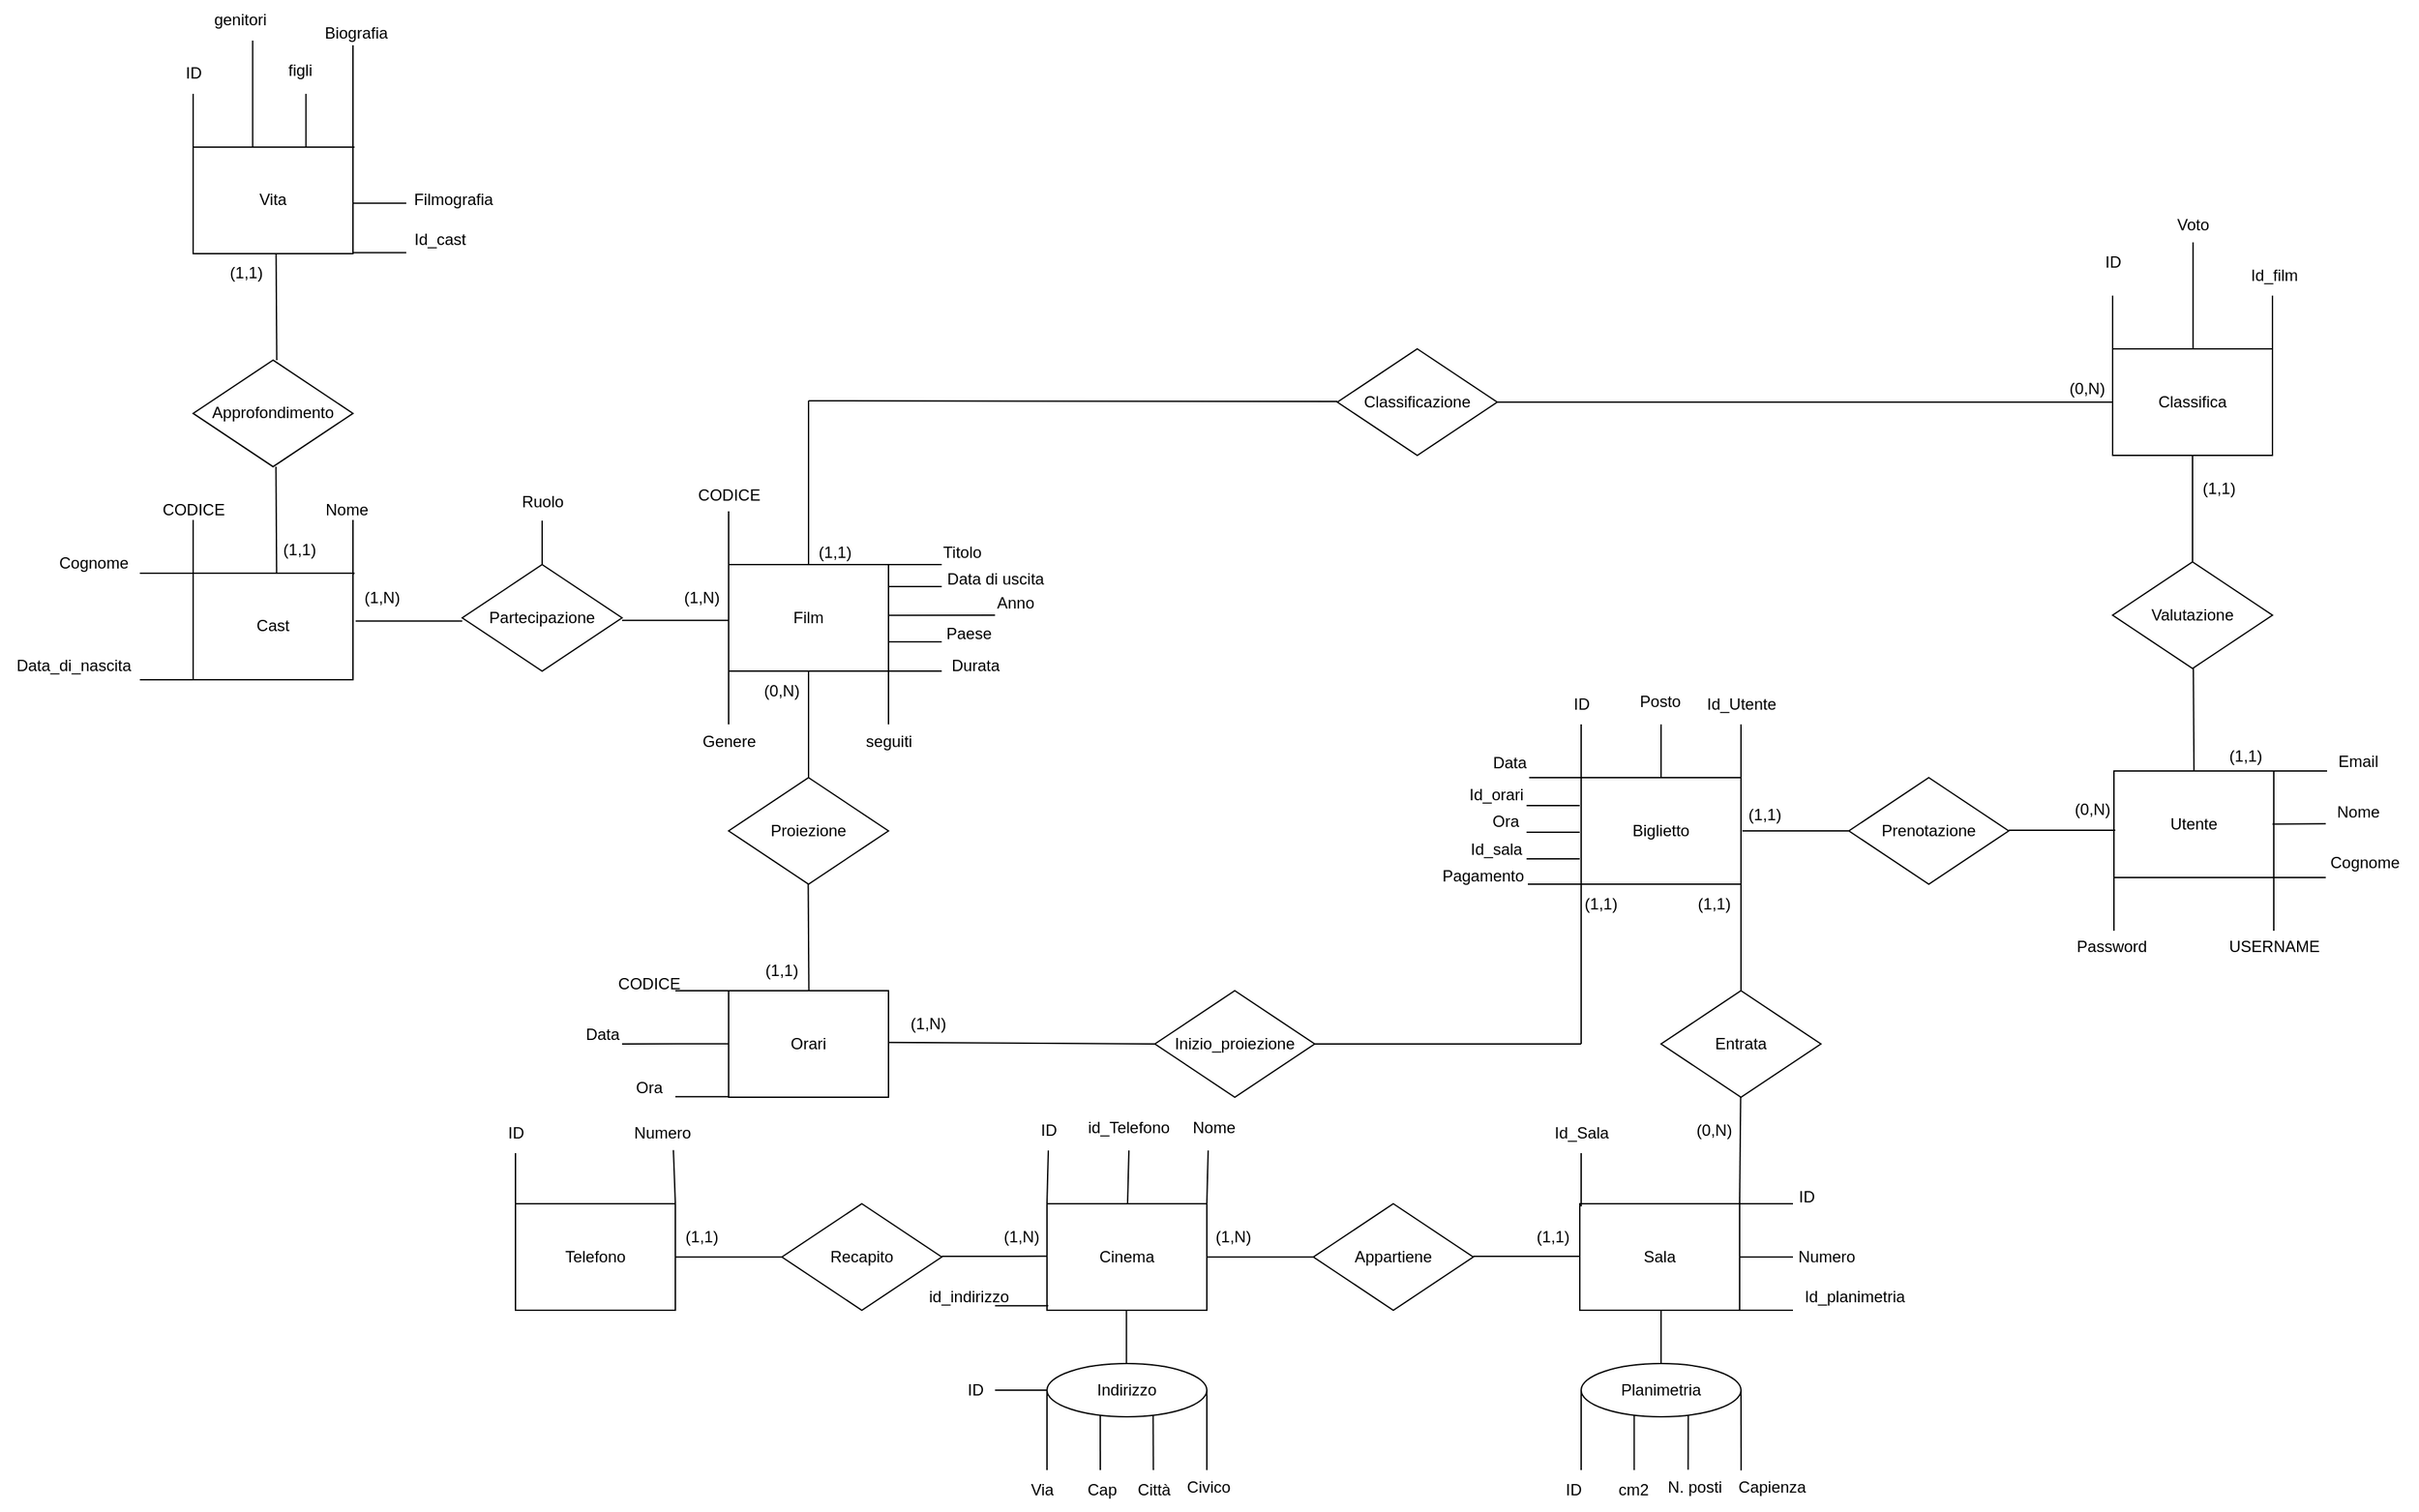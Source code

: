 <mxfile version="25.0.3">
  <diagram name="Pagina-1" id="dH0XMOZN8_0CNGtJ7jwd">
    <mxGraphModel dx="3191" dy="1054" grid="0" gridSize="10" guides="1" tooltips="1" connect="1" arrows="1" fold="1" page="0" pageScale="1" pageWidth="827" pageHeight="1169" math="0" shadow="0">
      <root>
        <mxCell id="0" />
        <mxCell id="1" parent="0" />
        <mxCell id="ChxX-D8bBIuwW1jn2gD7-1" value="Film" style="rounded=0;whiteSpace=wrap;html=1;" parent="1" vertex="1">
          <mxGeometry x="120" y="480" width="120" height="80" as="geometry" />
        </mxCell>
        <mxCell id="ChxX-D8bBIuwW1jn2gD7-2" value="Classifica" style="rounded=0;whiteSpace=wrap;html=1;" parent="1" vertex="1">
          <mxGeometry x="1159" y="318" width="120" height="80" as="geometry" />
        </mxCell>
        <mxCell id="ChxX-D8bBIuwW1jn2gD7-3" value="" style="endArrow=none;html=1;rounded=0;entryX=0;entryY=0;entryDx=0;entryDy=0;" parent="1" edge="1">
          <mxGeometry width="50" height="50" relative="1" as="geometry">
            <mxPoint x="1159" y="278" as="sourcePoint" />
            <mxPoint x="1159" y="320" as="targetPoint" />
          </mxGeometry>
        </mxCell>
        <mxCell id="ChxX-D8bBIuwW1jn2gD7-4" value="" style="endArrow=none;html=1;rounded=0;" parent="1" edge="1">
          <mxGeometry width="50" height="50" relative="1" as="geometry">
            <mxPoint x="1219.37" y="238.0" as="sourcePoint" />
            <mxPoint x="1219.37" y="318" as="targetPoint" />
          </mxGeometry>
        </mxCell>
        <mxCell id="ChxX-D8bBIuwW1jn2gD7-5" value="" style="endArrow=none;html=1;rounded=0;" parent="1" edge="1">
          <mxGeometry width="50" height="50" relative="1" as="geometry">
            <mxPoint x="1279" y="278" as="sourcePoint" />
            <mxPoint x="1279" y="318" as="targetPoint" />
          </mxGeometry>
        </mxCell>
        <mxCell id="ChxX-D8bBIuwW1jn2gD7-7" value="ID" style="text;html=1;align=center;verticalAlign=middle;resizable=0;points=[];autosize=1;strokeColor=none;fillColor=none;" parent="1" vertex="1">
          <mxGeometry x="1139" y="238.0" width="40" height="30" as="geometry" />
        </mxCell>
        <mxCell id="ChxX-D8bBIuwW1jn2gD7-8" value="Id_film" style="text;html=1;align=center;verticalAlign=middle;resizable=0;points=[];autosize=1;strokeColor=none;fillColor=none;" parent="1" vertex="1">
          <mxGeometry x="1253.5" y="250.47" width="53" height="26" as="geometry" />
        </mxCell>
        <mxCell id="ChxX-D8bBIuwW1jn2gD7-11" value="" style="endArrow=none;html=1;rounded=0;exitX=0.5;exitY=1;exitDx=0;exitDy=0;" parent="1" source="ChxX-D8bBIuwW1jn2gD7-2" edge="1">
          <mxGeometry width="50" height="50" relative="1" as="geometry">
            <mxPoint x="1218.5" y="408" as="sourcePoint" />
            <mxPoint x="1219" y="478" as="targetPoint" />
          </mxGeometry>
        </mxCell>
        <mxCell id="ChxX-D8bBIuwW1jn2gD7-12" value="" style="endArrow=none;html=1;rounded=0;" parent="1" edge="1">
          <mxGeometry width="50" height="50" relative="1" as="geometry">
            <mxPoint x="1219.58" y="555" as="sourcePoint" />
            <mxPoint x="1220.08" y="635" as="targetPoint" />
          </mxGeometry>
        </mxCell>
        <mxCell id="ChxX-D8bBIuwW1jn2gD7-13" value="Valutazione" style="rhombus;whiteSpace=wrap;html=1;" parent="1" vertex="1">
          <mxGeometry x="1159" y="478" width="120" height="80" as="geometry" />
        </mxCell>
        <mxCell id="ChxX-D8bBIuwW1jn2gD7-14" value="(1,1)" style="text;html=1;align=center;verticalAlign=middle;whiteSpace=wrap;rounded=0;" parent="1" vertex="1">
          <mxGeometry x="1229" y="609" width="60" height="30" as="geometry" />
        </mxCell>
        <mxCell id="ChxX-D8bBIuwW1jn2gD7-15" value="(1,1)" style="text;html=1;align=center;verticalAlign=middle;whiteSpace=wrap;rounded=0;" parent="1" vertex="1">
          <mxGeometry x="1209" y="408" width="60" height="30" as="geometry" />
        </mxCell>
        <mxCell id="ChxX-D8bBIuwW1jn2gD7-16" value="" style="endArrow=none;html=1;rounded=0;entryX=1;entryY=0.5;entryDx=0;entryDy=0;" parent="1" edge="1">
          <mxGeometry width="50" height="50" relative="1" as="geometry">
            <mxPoint x="-80" y="522.353" as="sourcePoint" />
            <mxPoint x="-160" y="522.353" as="targetPoint" />
          </mxGeometry>
        </mxCell>
        <mxCell id="ChxX-D8bBIuwW1jn2gD7-17" value="Partecipazione" style="rhombus;whiteSpace=wrap;html=1;flipH=0;flipV=0;direction=east;" parent="1" vertex="1">
          <mxGeometry x="-80" y="480" width="120" height="80" as="geometry" />
        </mxCell>
        <mxCell id="ChxX-D8bBIuwW1jn2gD7-18" value="" style="endArrow=none;html=1;rounded=0;entryX=1;entryY=0.5;entryDx=0;entryDy=0;" parent="1" edge="1">
          <mxGeometry width="50" height="50" relative="1" as="geometry">
            <mxPoint x="120" y="521.823" as="sourcePoint" />
            <mxPoint x="40" y="521.823" as="targetPoint" />
          </mxGeometry>
        </mxCell>
        <mxCell id="ChxX-D8bBIuwW1jn2gD7-19" value="Cast" style="rounded=0;whiteSpace=wrap;html=1;flipH=0;flipV=0;direction=east;" parent="1" vertex="1">
          <mxGeometry x="-282" y="486.47" width="120" height="80" as="geometry" />
        </mxCell>
        <mxCell id="ChxX-D8bBIuwW1jn2gD7-20" value="" style="endArrow=none;html=1;rounded=0;" parent="1" edge="1">
          <mxGeometry width="50" height="50" relative="1" as="geometry">
            <mxPoint x="-219.824" y="406.47" as="sourcePoint" />
            <mxPoint x="-219.324" y="486.47" as="targetPoint" />
          </mxGeometry>
        </mxCell>
        <mxCell id="ChxX-D8bBIuwW1jn2gD7-21" value="Approfondimento" style="rhombus;whiteSpace=wrap;html=1;flipH=0;flipV=0;direction=east;" parent="1" vertex="1">
          <mxGeometry x="-282" y="326.47" width="120" height="80" as="geometry" />
        </mxCell>
        <mxCell id="ChxX-D8bBIuwW1jn2gD7-22" value="Vita" style="rounded=0;whiteSpace=wrap;html=1;flipH=0;flipV=0;direction=east;" parent="1" vertex="1">
          <mxGeometry x="-282" y="166.47" width="120" height="80" as="geometry" />
        </mxCell>
        <mxCell id="ChxX-D8bBIuwW1jn2gD7-23" value="" style="endArrow=none;html=1;rounded=0;" parent="1" edge="1">
          <mxGeometry width="50" height="50" relative="1" as="geometry">
            <mxPoint x="-219.724" y="246.47" as="sourcePoint" />
            <mxPoint x="-219.224" y="326.47" as="targetPoint" />
          </mxGeometry>
        </mxCell>
        <mxCell id="ChxX-D8bBIuwW1jn2gD7-24" value="" style="endArrow=none;html=1;rounded=0;" parent="1" edge="1">
          <mxGeometry width="50" height="50" relative="1" as="geometry">
            <mxPoint x="240" y="480" as="sourcePoint" />
            <mxPoint x="280" y="480" as="targetPoint" />
          </mxGeometry>
        </mxCell>
        <mxCell id="ChxX-D8bBIuwW1jn2gD7-25" value="" style="endArrow=none;html=1;rounded=0;" parent="1" edge="1">
          <mxGeometry width="50" height="50" relative="1" as="geometry">
            <mxPoint x="240" y="518.18" as="sourcePoint" />
            <mxPoint x="320" y="518" as="targetPoint" />
          </mxGeometry>
        </mxCell>
        <mxCell id="ChxX-D8bBIuwW1jn2gD7-26" value="" style="endArrow=none;html=1;rounded=0;" parent="1" edge="1">
          <mxGeometry width="50" height="50" relative="1" as="geometry">
            <mxPoint x="240" y="560" as="sourcePoint" />
            <mxPoint x="280" y="560" as="targetPoint" />
          </mxGeometry>
        </mxCell>
        <mxCell id="ChxX-D8bBIuwW1jn2gD7-27" value="" style="endArrow=none;html=1;rounded=0;" parent="1" edge="1">
          <mxGeometry width="50" height="50" relative="1" as="geometry">
            <mxPoint x="120" y="440" as="sourcePoint" />
            <mxPoint x="120" y="480" as="targetPoint" />
          </mxGeometry>
        </mxCell>
        <mxCell id="ChxX-D8bBIuwW1jn2gD7-28" value="" style="endArrow=none;html=1;rounded=0;" parent="1" edge="1">
          <mxGeometry width="50" height="50" relative="1" as="geometry">
            <mxPoint x="240" y="496.47" as="sourcePoint" />
            <mxPoint x="280" y="496.47" as="targetPoint" />
          </mxGeometry>
        </mxCell>
        <mxCell id="ChxX-D8bBIuwW1jn2gD7-29" value="" style="endArrow=none;html=1;rounded=0;" parent="1" edge="1">
          <mxGeometry width="50" height="50" relative="1" as="geometry">
            <mxPoint x="240" y="538" as="sourcePoint" />
            <mxPoint x="280" y="538" as="targetPoint" />
          </mxGeometry>
        </mxCell>
        <mxCell id="ChxX-D8bBIuwW1jn2gD7-30" value="" style="endArrow=none;html=1;rounded=0;" parent="1" edge="1">
          <mxGeometry width="50" height="50" relative="1" as="geometry">
            <mxPoint x="120" y="560" as="sourcePoint" />
            <mxPoint x="120" y="600" as="targetPoint" />
          </mxGeometry>
        </mxCell>
        <mxCell id="ChxX-D8bBIuwW1jn2gD7-31" value="CODICE" style="text;html=1;align=center;verticalAlign=middle;resizable=0;points=[];autosize=1;strokeColor=none;fillColor=none;" parent="1" vertex="1">
          <mxGeometry x="85" y="413" width="70" height="30" as="geometry" />
        </mxCell>
        <mxCell id="ChxX-D8bBIuwW1jn2gD7-32" value="Titolo" style="text;html=1;align=center;verticalAlign=middle;resizable=0;points=[];autosize=1;strokeColor=none;fillColor=none;" parent="1" vertex="1">
          <mxGeometry x="270" y="456.47" width="50" height="30" as="geometry" />
        </mxCell>
        <mxCell id="ChxX-D8bBIuwW1jn2gD7-33" value="Data di uscita" style="text;html=1;align=center;verticalAlign=middle;resizable=0;points=[];autosize=1;strokeColor=none;fillColor=none;" parent="1" vertex="1">
          <mxGeometry x="270" y="476" width="100" height="30" as="geometry" />
        </mxCell>
        <mxCell id="ChxX-D8bBIuwW1jn2gD7-34" value="Anno" style="text;html=1;align=center;verticalAlign=middle;resizable=0;points=[];autosize=1;strokeColor=none;fillColor=none;" parent="1" vertex="1">
          <mxGeometry x="310" y="494" width="50" height="30" as="geometry" />
        </mxCell>
        <mxCell id="ChxX-D8bBIuwW1jn2gD7-35" value="Paese" style="text;html=1;align=center;verticalAlign=middle;resizable=0;points=[];autosize=1;strokeColor=none;fillColor=none;" parent="1" vertex="1">
          <mxGeometry x="270" y="517" width="60" height="30" as="geometry" />
        </mxCell>
        <mxCell id="ChxX-D8bBIuwW1jn2gD7-36" value="Durata" style="text;html=1;align=center;verticalAlign=middle;resizable=0;points=[];autosize=1;strokeColor=none;fillColor=none;" parent="1" vertex="1">
          <mxGeometry x="275" y="541.47" width="60" height="30" as="geometry" />
        </mxCell>
        <mxCell id="ChxX-D8bBIuwW1jn2gD7-37" value="Genere" style="text;html=1;align=center;verticalAlign=middle;resizable=0;points=[];autosize=1;strokeColor=none;fillColor=none;" parent="1" vertex="1">
          <mxGeometry x="90" y="598" width="60" height="30" as="geometry" />
        </mxCell>
        <mxCell id="ChxX-D8bBIuwW1jn2gD7-38" value="" style="endArrow=none;html=1;rounded=0;" parent="1" edge="1">
          <mxGeometry width="50" height="50" relative="1" as="geometry">
            <mxPoint x="-282.004" y="166.47" as="sourcePoint" />
            <mxPoint x="-282.004" y="126.47" as="targetPoint" />
          </mxGeometry>
        </mxCell>
        <mxCell id="ChxX-D8bBIuwW1jn2gD7-39" value="" style="endArrow=none;html=1;rounded=0;" parent="1" edge="1">
          <mxGeometry width="50" height="50" relative="1" as="geometry">
            <mxPoint x="-197.294" y="166.47" as="sourcePoint" />
            <mxPoint x="-197.294" y="126.47" as="targetPoint" />
          </mxGeometry>
        </mxCell>
        <mxCell id="ChxX-D8bBIuwW1jn2gD7-40" value="" style="endArrow=none;html=1;rounded=0;" parent="1" edge="1">
          <mxGeometry width="50" height="50" relative="1" as="geometry">
            <mxPoint x="-237.294" y="166.47" as="sourcePoint" />
            <mxPoint x="-237.294" y="86.47" as="targetPoint" />
          </mxGeometry>
        </mxCell>
        <mxCell id="ChxX-D8bBIuwW1jn2gD7-41" value="ID" style="text;html=1;align=center;verticalAlign=middle;resizable=0;points=[];autosize=1;strokeColor=none;fillColor=none;flipH=0;flipV=0;" parent="1" vertex="1">
          <mxGeometry x="-302" y="96.47" width="40" height="30" as="geometry" />
        </mxCell>
        <mxCell id="ChxX-D8bBIuwW1jn2gD7-42" value="genitori" style="text;html=1;align=center;verticalAlign=middle;resizable=0;points=[];autosize=1;strokeColor=none;fillColor=none;flipH=0;flipV=0;" parent="1" vertex="1">
          <mxGeometry x="-277" y="56.47" width="60" height="30" as="geometry" />
        </mxCell>
        <mxCell id="ChxX-D8bBIuwW1jn2gD7-43" value="figli" style="text;html=1;align=center;verticalAlign=middle;resizable=0;points=[];autosize=1;strokeColor=none;fillColor=none;flipH=0;flipV=0;" parent="1" vertex="1">
          <mxGeometry x="-222" y="94.47" width="40" height="30" as="geometry" />
        </mxCell>
        <mxCell id="ChxX-D8bBIuwW1jn2gD7-44" value="" style="endArrow=none;html=1;rounded=0;" parent="1" edge="1">
          <mxGeometry width="50" height="50" relative="1" as="geometry">
            <mxPoint x="-162.004" y="170" as="sourcePoint" />
            <mxPoint x="-162.004" y="90" as="targetPoint" />
          </mxGeometry>
        </mxCell>
        <mxCell id="ChxX-D8bBIuwW1jn2gD7-45" value="Biografia" style="text;html=1;align=center;verticalAlign=middle;resizable=0;points=[];autosize=1;strokeColor=none;fillColor=none;flipH=0;flipV=0;" parent="1" vertex="1">
          <mxGeometry x="-195" y="66.47" width="70" height="30" as="geometry" />
        </mxCell>
        <mxCell id="ChxX-D8bBIuwW1jn2gD7-46" value="" style="endArrow=none;html=1;rounded=0;exitX=1;exitY=0;exitDx=0;exitDy=0;entryX=1;entryY=0;entryDx=0;entryDy=0;" parent="1" source="ChxX-D8bBIuwW1jn2gD7-22" edge="1">
          <mxGeometry width="50" height="50" relative="1" as="geometry">
            <mxPoint x="-160.824" y="206.47" as="sourcePoint" />
            <mxPoint x="-160.824" y="166.47" as="targetPoint" />
          </mxGeometry>
        </mxCell>
        <mxCell id="ChxX-D8bBIuwW1jn2gD7-48" value="Filmografia" style="text;html=1;align=center;verticalAlign=middle;resizable=0;points=[];autosize=1;strokeColor=none;fillColor=none;flipH=0;flipV=0;" parent="1" vertex="1">
          <mxGeometry x="-127" y="191.47" width="80" height="30" as="geometry" />
        </mxCell>
        <mxCell id="ChxX-D8bBIuwW1jn2gD7-49" value="" style="endArrow=none;html=1;rounded=0;exitX=1;exitY=0;exitDx=0;exitDy=0;" parent="1" edge="1">
          <mxGeometry width="50" height="50" relative="1" as="geometry">
            <mxPoint x="-162" y="208.643" as="sourcePoint" />
            <mxPoint x="-122" y="208.643" as="targetPoint" />
          </mxGeometry>
        </mxCell>
        <mxCell id="ChxX-D8bBIuwW1jn2gD7-50" value="(1,1)" style="text;html=1;align=center;verticalAlign=middle;whiteSpace=wrap;rounded=0;flipH=0;flipV=0;direction=east;" parent="1" vertex="1">
          <mxGeometry x="-232" y="454.47" width="60" height="30" as="geometry" />
        </mxCell>
        <mxCell id="ChxX-D8bBIuwW1jn2gD7-51" value="(1,1)" style="text;html=1;align=center;verticalAlign=middle;whiteSpace=wrap;rounded=0;flipH=0;flipV=0;direction=east;" parent="1" vertex="1">
          <mxGeometry x="-272" y="246.47" width="60" height="30" as="geometry" />
        </mxCell>
        <mxCell id="ChxX-D8bBIuwW1jn2gD7-52" value="(1,N)" style="text;html=1;align=center;verticalAlign=middle;whiteSpace=wrap;rounded=0;flipH=0;flipV=0;direction=east;" parent="1" vertex="1">
          <mxGeometry x="-170" y="490" width="60" height="30" as="geometry" />
        </mxCell>
        <mxCell id="ChxX-D8bBIuwW1jn2gD7-53" value="(1,N)" style="text;html=1;align=center;verticalAlign=middle;whiteSpace=wrap;rounded=0;flipH=0;flipV=0;direction=east;" parent="1" vertex="1">
          <mxGeometry x="70" y="490" width="60" height="30" as="geometry" />
        </mxCell>
        <mxCell id="ChxX-D8bBIuwW1jn2gD7-54" value="" style="endArrow=none;html=1;rounded=0;exitX=0;exitY=0;exitDx=0;exitDy=0;entryX=0;entryY=0;entryDx=0;entryDy=0;" parent="1" source="ChxX-D8bBIuwW1jn2gD7-19" edge="1">
          <mxGeometry width="50" height="50" relative="1" as="geometry">
            <mxPoint x="-202" y="527.646" as="sourcePoint" />
            <mxPoint x="-282" y="487.646" as="targetPoint" />
          </mxGeometry>
        </mxCell>
        <mxCell id="ChxX-D8bBIuwW1jn2gD7-55" value="CODICE" style="text;html=1;align=center;verticalAlign=middle;resizable=0;points=[];autosize=1;strokeColor=none;fillColor=none;flipH=0;flipV=0;" parent="1" vertex="1">
          <mxGeometry x="-317" y="424.47" width="70" height="30" as="geometry" />
        </mxCell>
        <mxCell id="ChxX-D8bBIuwW1jn2gD7-56" value="Nome" style="text;html=1;align=center;verticalAlign=middle;resizable=0;points=[];autosize=1;strokeColor=none;fillColor=none;flipH=0;flipV=0;" parent="1" vertex="1">
          <mxGeometry x="-197" y="424.47" width="60" height="30" as="geometry" />
        </mxCell>
        <mxCell id="ChxX-D8bBIuwW1jn2gD7-57" value="" style="endArrow=none;html=1;rounded=0;exitX=1;exitY=0;exitDx=0;exitDy=0;entryX=1;entryY=0;entryDx=0;entryDy=0;" parent="1" source="ChxX-D8bBIuwW1jn2gD7-19" edge="1">
          <mxGeometry width="50" height="50" relative="1" as="geometry">
            <mxPoint x="-161.65" y="527.646" as="sourcePoint" />
            <mxPoint x="-161.65" y="487.646" as="targetPoint" />
          </mxGeometry>
        </mxCell>
        <mxCell id="ChxX-D8bBIuwW1jn2gD7-58" value="" style="endArrow=none;html=1;rounded=0;exitX=1;exitY=0;exitDx=0;exitDy=0;entryX=1;entryY=0;entryDx=0;entryDy=0;" parent="1" source="ChxX-D8bBIuwW1jn2gD7-19" edge="1">
          <mxGeometry width="50" height="50" relative="1" as="geometry">
            <mxPoint x="-150.474" y="506.47" as="sourcePoint" />
            <mxPoint x="-160.824" y="486.47" as="targetPoint" />
          </mxGeometry>
        </mxCell>
        <mxCell id="ChxX-D8bBIuwW1jn2gD7-59" value="" style="endArrow=none;html=1;rounded=0;exitX=1;exitY=0;exitDx=0;exitDy=0;" parent="1" edge="1">
          <mxGeometry width="50" height="50" relative="1" as="geometry">
            <mxPoint x="-162" y="245.803" as="sourcePoint" />
            <mxPoint x="-122" y="245.803" as="targetPoint" />
          </mxGeometry>
        </mxCell>
        <mxCell id="ChxX-D8bBIuwW1jn2gD7-60" value="Id_cast" style="text;html=1;align=center;verticalAlign=middle;resizable=0;points=[];autosize=1;strokeColor=none;fillColor=none;flipH=0;flipV=0;" parent="1" vertex="1">
          <mxGeometry x="-127" y="221.47" width="60" height="30" as="geometry" />
        </mxCell>
        <mxCell id="ChxX-D8bBIuwW1jn2gD7-61" value="Cognome" style="text;html=1;align=center;verticalAlign=middle;resizable=0;points=[];autosize=1;strokeColor=none;fillColor=none;flipH=0;flipV=0;" parent="1" vertex="1">
          <mxGeometry x="-397" y="464" width="80" height="30" as="geometry" />
        </mxCell>
        <mxCell id="ChxX-D8bBIuwW1jn2gD7-62" value="" style="endArrow=none;html=1;rounded=0;entryX=0.5;entryY=0;entryDx=0;entryDy=0;" parent="1" target="ChxX-D8bBIuwW1jn2gD7-17" edge="1">
          <mxGeometry width="50" height="50" relative="1" as="geometry">
            <mxPoint x="-20" y="447" as="sourcePoint" />
            <mxPoint x="3" y="427.003" as="targetPoint" />
          </mxGeometry>
        </mxCell>
        <mxCell id="ChxX-D8bBIuwW1jn2gD7-63" value="" style="endArrow=none;html=1;rounded=0;exitX=1;exitY=0;exitDx=0;exitDy=0;" parent="1" edge="1">
          <mxGeometry width="50" height="50" relative="1" as="geometry">
            <mxPoint x="-322" y="566.473" as="sourcePoint" />
            <mxPoint x="-282" y="566.473" as="targetPoint" />
          </mxGeometry>
        </mxCell>
        <mxCell id="ChxX-D8bBIuwW1jn2gD7-64" value="Ruolo" style="text;html=1;align=center;verticalAlign=middle;resizable=0;points=[];autosize=1;strokeColor=none;fillColor=none;flipH=0;flipV=0;" parent="1" vertex="1">
          <mxGeometry x="-45" y="418" width="50" height="30" as="geometry" />
        </mxCell>
        <mxCell id="ChxX-D8bBIuwW1jn2gD7-65" value="Data_di_nascita" style="text;html=1;align=center;verticalAlign=middle;resizable=0;points=[];autosize=1;strokeColor=none;fillColor=none;flipH=0;flipV=0;" parent="1" vertex="1">
          <mxGeometry x="-427" y="541.47" width="110" height="30" as="geometry" />
        </mxCell>
        <mxCell id="ChxX-D8bBIuwW1jn2gD7-66" value="" style="endArrow=none;html=1;rounded=0;exitX=0.5;exitY=1;exitDx=0;exitDy=0;" parent="1" edge="1">
          <mxGeometry width="50" height="50" relative="1" as="geometry">
            <mxPoint x="180" y="560" as="sourcePoint" />
            <mxPoint x="180" y="640" as="targetPoint" />
          </mxGeometry>
        </mxCell>
        <mxCell id="ChxX-D8bBIuwW1jn2gD7-67" value="" style="endArrow=none;html=1;rounded=0;" parent="1" edge="1">
          <mxGeometry width="50" height="50" relative="1" as="geometry">
            <mxPoint x="179.75" y="720" as="sourcePoint" />
            <mxPoint x="180.25" y="800" as="targetPoint" />
          </mxGeometry>
        </mxCell>
        <mxCell id="ChxX-D8bBIuwW1jn2gD7-68" value="Proiezione" style="rhombus;whiteSpace=wrap;html=1;" parent="1" vertex="1">
          <mxGeometry x="120" y="640" width="120" height="80" as="geometry" />
        </mxCell>
        <mxCell id="ChxX-D8bBIuwW1jn2gD7-69" value="(1,1)" style="text;html=1;align=center;verticalAlign=middle;whiteSpace=wrap;rounded=0;" parent="1" vertex="1">
          <mxGeometry x="130" y="770" width="60" height="30" as="geometry" />
        </mxCell>
        <mxCell id="ChxX-D8bBIuwW1jn2gD7-70" value="(0,N)" style="text;html=1;align=center;verticalAlign=middle;whiteSpace=wrap;rounded=0;" parent="1" vertex="1">
          <mxGeometry x="130" y="560" width="60" height="30" as="geometry" />
        </mxCell>
        <mxCell id="ChxX-D8bBIuwW1jn2gD7-71" value="Orari" style="rounded=0;whiteSpace=wrap;html=1;" parent="1" vertex="1">
          <mxGeometry x="120" y="800" width="120" height="80" as="geometry" />
        </mxCell>
        <mxCell id="ChxX-D8bBIuwW1jn2gD7-72" value="" style="endArrow=none;html=1;rounded=0;" parent="1" edge="1">
          <mxGeometry width="50" height="50" relative="1" as="geometry">
            <mxPoint x="240" y="560" as="sourcePoint" />
            <mxPoint x="240" y="600" as="targetPoint" />
          </mxGeometry>
        </mxCell>
        <mxCell id="ChxX-D8bBIuwW1jn2gD7-73" value="seguiti" style="text;html=1;align=center;verticalAlign=middle;resizable=0;points=[];autosize=1;strokeColor=none;fillColor=none;" parent="1" vertex="1">
          <mxGeometry x="210" y="598" width="60" height="30" as="geometry" />
        </mxCell>
        <mxCell id="ChxX-D8bBIuwW1jn2gD7-74" value="" style="endArrow=none;html=1;rounded=0;" parent="1" edge="1">
          <mxGeometry width="50" height="50" relative="1" as="geometry">
            <mxPoint x="80" y="800" as="sourcePoint" />
            <mxPoint x="120" y="800" as="targetPoint" />
          </mxGeometry>
        </mxCell>
        <mxCell id="ChxX-D8bBIuwW1jn2gD7-75" value="" style="endArrow=none;html=1;rounded=0;" parent="1" edge="1">
          <mxGeometry width="50" height="50" relative="1" as="geometry">
            <mxPoint x="40" y="840" as="sourcePoint" />
            <mxPoint x="120" y="839.82" as="targetPoint" />
          </mxGeometry>
        </mxCell>
        <mxCell id="ChxX-D8bBIuwW1jn2gD7-76" value="" style="endArrow=none;html=1;rounded=0;" parent="1" edge="1">
          <mxGeometry width="50" height="50" relative="1" as="geometry">
            <mxPoint x="80" y="879.65" as="sourcePoint" />
            <mxPoint x="120" y="879.65" as="targetPoint" />
          </mxGeometry>
        </mxCell>
        <mxCell id="ChxX-D8bBIuwW1jn2gD7-77" value="CODICE" style="text;html=1;align=center;verticalAlign=middle;resizable=0;points=[];autosize=1;strokeColor=none;fillColor=none;" parent="1" vertex="1">
          <mxGeometry x="25" y="780" width="70" height="30" as="geometry" />
        </mxCell>
        <mxCell id="ChxX-D8bBIuwW1jn2gD7-78" value="Data" style="text;html=1;align=center;verticalAlign=middle;resizable=0;points=[];autosize=1;strokeColor=none;fillColor=none;" parent="1" vertex="1">
          <mxGeometry y="818" width="50" height="30" as="geometry" />
        </mxCell>
        <mxCell id="ChxX-D8bBIuwW1jn2gD7-79" value="Ora" style="text;html=1;align=center;verticalAlign=middle;resizable=0;points=[];autosize=1;strokeColor=none;fillColor=none;" parent="1" vertex="1">
          <mxGeometry x="40" y="858" width="40" height="30" as="geometry" />
        </mxCell>
        <mxCell id="ChxX-D8bBIuwW1jn2gD7-80" value="Biglietto" style="rounded=0;whiteSpace=wrap;html=1;" parent="1" vertex="1">
          <mxGeometry x="760" y="640" width="120" height="80" as="geometry" />
        </mxCell>
        <mxCell id="ChxX-D8bBIuwW1jn2gD7-81" value="Utente" style="rounded=0;whiteSpace=wrap;html=1;" parent="1" vertex="1">
          <mxGeometry x="1160" y="635" width="120" height="80" as="geometry" />
        </mxCell>
        <mxCell id="ChxX-D8bBIuwW1jn2gD7-82" value="" style="endArrow=none;html=1;rounded=0;entryX=1;entryY=0.5;entryDx=0;entryDy=0;" parent="1" edge="1">
          <mxGeometry width="50" height="50" relative="1" as="geometry">
            <mxPoint x="961" y="680" as="sourcePoint" />
            <mxPoint x="881" y="680" as="targetPoint" />
          </mxGeometry>
        </mxCell>
        <mxCell id="ChxX-D8bBIuwW1jn2gD7-83" value="Prenotazione" style="rhombus;whiteSpace=wrap;html=1;" parent="1" vertex="1">
          <mxGeometry x="961" y="640" width="120" height="80" as="geometry" />
        </mxCell>
        <mxCell id="ChxX-D8bBIuwW1jn2gD7-84" value="" style="endArrow=none;html=1;rounded=0;entryX=1;entryY=0.5;entryDx=0;entryDy=0;" parent="1" edge="1">
          <mxGeometry width="50" height="50" relative="1" as="geometry">
            <mxPoint x="1161" y="679.47" as="sourcePoint" />
            <mxPoint x="1081" y="679.47" as="targetPoint" />
          </mxGeometry>
        </mxCell>
        <mxCell id="ChxX-D8bBIuwW1jn2gD7-85" value="(0,N)" style="text;html=1;align=center;verticalAlign=middle;whiteSpace=wrap;rounded=0;" parent="1" vertex="1">
          <mxGeometry x="1114" y="649" width="60" height="30" as="geometry" />
        </mxCell>
        <mxCell id="ChxX-D8bBIuwW1jn2gD7-86" value="(1,1)" style="text;html=1;align=center;verticalAlign=middle;whiteSpace=wrap;rounded=0;" parent="1" vertex="1">
          <mxGeometry x="868" y="653" width="60" height="30" as="geometry" />
        </mxCell>
        <mxCell id="ChxX-D8bBIuwW1jn2gD7-87" value="Sala" style="rounded=0;whiteSpace=wrap;html=1;" parent="1" vertex="1">
          <mxGeometry x="759" y="960" width="120" height="80" as="geometry" />
        </mxCell>
        <mxCell id="ChxX-D8bBIuwW1jn2gD7-88" value="Cinema" style="rounded=0;whiteSpace=wrap;html=1;" parent="1" vertex="1">
          <mxGeometry x="359" y="960" width="120" height="80" as="geometry" />
        </mxCell>
        <mxCell id="ChxX-D8bBIuwW1jn2gD7-89" value="" style="endArrow=none;html=1;rounded=0;entryX=1;entryY=0.5;entryDx=0;entryDy=0;" parent="1" edge="1">
          <mxGeometry width="50" height="50" relative="1" as="geometry">
            <mxPoint x="559" y="1000" as="sourcePoint" />
            <mxPoint x="479" y="1000" as="targetPoint" />
          </mxGeometry>
        </mxCell>
        <mxCell id="ChxX-D8bBIuwW1jn2gD7-90" value="Appartiene" style="rhombus;whiteSpace=wrap;html=1;" parent="1" vertex="1">
          <mxGeometry x="559" y="960" width="120" height="80" as="geometry" />
        </mxCell>
        <mxCell id="ChxX-D8bBIuwW1jn2gD7-91" value="" style="endArrow=none;html=1;rounded=0;entryX=1;entryY=0.5;entryDx=0;entryDy=0;" parent="1" edge="1">
          <mxGeometry width="50" height="50" relative="1" as="geometry">
            <mxPoint x="759" y="999.47" as="sourcePoint" />
            <mxPoint x="679" y="999.47" as="targetPoint" />
          </mxGeometry>
        </mxCell>
        <mxCell id="ChxX-D8bBIuwW1jn2gD7-92" value="(1,N)" style="text;html=1;align=center;verticalAlign=middle;whiteSpace=wrap;rounded=0;" parent="1" vertex="1">
          <mxGeometry x="469" y="970" width="60" height="30" as="geometry" />
        </mxCell>
        <mxCell id="ChxX-D8bBIuwW1jn2gD7-93" value="(1,1)" style="text;html=1;align=center;verticalAlign=middle;whiteSpace=wrap;rounded=0;" parent="1" vertex="1">
          <mxGeometry x="709" y="970" width="60" height="30" as="geometry" />
        </mxCell>
        <mxCell id="ChxX-D8bBIuwW1jn2gD7-94" value="" style="endArrow=none;html=1;rounded=0;exitX=0.5;exitY=1;exitDx=0;exitDy=0;" parent="1" edge="1">
          <mxGeometry width="50" height="50" relative="1" as="geometry">
            <mxPoint x="880" y="720" as="sourcePoint" />
            <mxPoint x="880" y="800" as="targetPoint" />
          </mxGeometry>
        </mxCell>
        <mxCell id="ChxX-D8bBIuwW1jn2gD7-95" value="" style="endArrow=none;html=1;rounded=0;entryX=1;entryY=0;entryDx=0;entryDy=0;" parent="1" target="ChxX-D8bBIuwW1jn2gD7-87" edge="1">
          <mxGeometry width="50" height="50" relative="1" as="geometry">
            <mxPoint x="879.75" y="880" as="sourcePoint" />
            <mxPoint x="880.25" y="960" as="targetPoint" />
          </mxGeometry>
        </mxCell>
        <mxCell id="ChxX-D8bBIuwW1jn2gD7-96" value="Entrata" style="rhombus;whiteSpace=wrap;html=1;" parent="1" vertex="1">
          <mxGeometry x="820" y="800" width="120" height="80" as="geometry" />
        </mxCell>
        <mxCell id="ChxX-D8bBIuwW1jn2gD7-97" value="(0,N)" style="text;html=1;align=center;verticalAlign=middle;whiteSpace=wrap;rounded=0;" parent="1" vertex="1">
          <mxGeometry x="830" y="890" width="60" height="30" as="geometry" />
        </mxCell>
        <mxCell id="ChxX-D8bBIuwW1jn2gD7-98" value="(1,1)" style="text;html=1;align=center;verticalAlign=middle;whiteSpace=wrap;rounded=0;" parent="1" vertex="1">
          <mxGeometry x="830" y="720" width="60" height="30" as="geometry" />
        </mxCell>
        <mxCell id="ChxX-D8bBIuwW1jn2gD7-99" value="" style="endArrow=none;html=1;rounded=0;entryX=1;entryY=0.5;entryDx=0;entryDy=0;exitX=0;exitY=0.5;exitDx=0;exitDy=0;" parent="1" source="ChxX-D8bBIuwW1jn2gD7-100" edge="1">
          <mxGeometry width="50" height="50" relative="1" as="geometry">
            <mxPoint x="480" y="839" as="sourcePoint" />
            <mxPoint x="240" y="838.82" as="targetPoint" />
          </mxGeometry>
        </mxCell>
        <mxCell id="ChxX-D8bBIuwW1jn2gD7-100" value="Inizio_proiezione" style="rhombus;whiteSpace=wrap;html=1;" parent="1" vertex="1">
          <mxGeometry x="440" y="800" width="120" height="80" as="geometry" />
        </mxCell>
        <mxCell id="ChxX-D8bBIuwW1jn2gD7-101" value="" style="endArrow=none;html=1;rounded=0;entryX=1;entryY=0.5;entryDx=0;entryDy=0;" parent="1" target="ChxX-D8bBIuwW1jn2gD7-100" edge="1">
          <mxGeometry width="50" height="50" relative="1" as="geometry">
            <mxPoint x="760" y="840" as="sourcePoint" />
            <mxPoint x="680" y="840" as="targetPoint" />
          </mxGeometry>
        </mxCell>
        <mxCell id="ChxX-D8bBIuwW1jn2gD7-102" value="(1,N)" style="text;html=1;align=center;verticalAlign=middle;whiteSpace=wrap;rounded=0;" parent="1" vertex="1">
          <mxGeometry x="240" y="810" width="60" height="30" as="geometry" />
        </mxCell>
        <mxCell id="ChxX-D8bBIuwW1jn2gD7-103" value="(1,1)" style="text;html=1;align=center;verticalAlign=middle;whiteSpace=wrap;rounded=0;" parent="1" vertex="1">
          <mxGeometry x="745" y="720" width="60" height="30" as="geometry" />
        </mxCell>
        <mxCell id="ChxX-D8bBIuwW1jn2gD7-104" value="" style="endArrow=none;html=1;rounded=0;exitX=0;exitY=1;exitDx=0;exitDy=0;" parent="1" source="ChxX-D8bBIuwW1jn2gD7-80" edge="1">
          <mxGeometry width="50" height="50" relative="1" as="geometry">
            <mxPoint x="760" y="760" as="sourcePoint" />
            <mxPoint x="760" y="840" as="targetPoint" />
          </mxGeometry>
        </mxCell>
        <mxCell id="ChxX-D8bBIuwW1jn2gD7-105" value="" style="endArrow=none;html=1;rounded=0;" parent="1" edge="1">
          <mxGeometry width="50" height="50" relative="1" as="geometry">
            <mxPoint x="1279" y="674.84" as="sourcePoint" />
            <mxPoint x="1319" y="674.66" as="targetPoint" />
          </mxGeometry>
        </mxCell>
        <mxCell id="ChxX-D8bBIuwW1jn2gD7-106" value="" style="endArrow=none;html=1;rounded=0;" parent="1" edge="1">
          <mxGeometry width="50" height="50" relative="1" as="geometry">
            <mxPoint x="1279" y="715" as="sourcePoint" />
            <mxPoint x="1319" y="715" as="targetPoint" />
          </mxGeometry>
        </mxCell>
        <mxCell id="ChxX-D8bBIuwW1jn2gD7-107" value="" style="endArrow=none;html=1;rounded=0;" parent="1" edge="1">
          <mxGeometry width="50" height="50" relative="1" as="geometry">
            <mxPoint x="1280" y="635" as="sourcePoint" />
            <mxPoint x="1320" y="635" as="targetPoint" />
          </mxGeometry>
        </mxCell>
        <mxCell id="ChxX-D8bBIuwW1jn2gD7-108" value="USERNAME" style="text;html=1;align=center;verticalAlign=middle;resizable=0;points=[];autosize=1;strokeColor=none;fillColor=none;" parent="1" vertex="1">
          <mxGeometry x="1235" y="752" width="90" height="30" as="geometry" />
        </mxCell>
        <mxCell id="ChxX-D8bBIuwW1jn2gD7-109" value="Email" style="text;html=1;align=center;verticalAlign=middle;resizable=0;points=[];autosize=1;strokeColor=none;fillColor=none;" parent="1" vertex="1">
          <mxGeometry x="1318" y="613.47" width="50" height="30" as="geometry" />
        </mxCell>
        <mxCell id="ChxX-D8bBIuwW1jn2gD7-110" value="Nome" style="text;html=1;align=center;verticalAlign=middle;resizable=0;points=[];autosize=1;strokeColor=none;fillColor=none;" parent="1" vertex="1">
          <mxGeometry x="1313" y="651" width="60" height="30" as="geometry" />
        </mxCell>
        <mxCell id="ChxX-D8bBIuwW1jn2gD7-111" value="Cognome" style="text;html=1;align=center;verticalAlign=middle;resizable=0;points=[];autosize=1;strokeColor=none;fillColor=none;" parent="1" vertex="1">
          <mxGeometry x="1308" y="688.5" width="80" height="30" as="geometry" />
        </mxCell>
        <mxCell id="ChxX-D8bBIuwW1jn2gD7-112" value="" style="endArrow=none;html=1;rounded=0;exitX=1;exitY=0;exitDx=0;exitDy=0;" parent="1" edge="1">
          <mxGeometry width="50" height="50" relative="1" as="geometry">
            <mxPoint x="1280" y="755" as="sourcePoint" />
            <mxPoint x="1280" y="715" as="targetPoint" />
          </mxGeometry>
        </mxCell>
        <mxCell id="ChxX-D8bBIuwW1jn2gD7-113" value="" style="endArrow=none;html=1;rounded=0;exitX=1;exitY=0;exitDx=0;exitDy=0;" parent="1" edge="1">
          <mxGeometry width="50" height="50" relative="1" as="geometry">
            <mxPoint x="1160" y="755" as="sourcePoint" />
            <mxPoint x="1160" y="715" as="targetPoint" />
          </mxGeometry>
        </mxCell>
        <mxCell id="ChxX-D8bBIuwW1jn2gD7-114" value="Password" style="text;html=1;align=center;verticalAlign=middle;resizable=0;points=[];autosize=1;strokeColor=none;fillColor=none;" parent="1" vertex="1">
          <mxGeometry x="1118" y="752" width="80" height="30" as="geometry" />
        </mxCell>
        <mxCell id="ChxX-D8bBIuwW1jn2gD7-115" value="" style="endArrow=none;html=1;rounded=0;exitX=1;exitY=0;exitDx=0;exitDy=0;" parent="1" edge="1">
          <mxGeometry width="50" height="50" relative="1" as="geometry">
            <mxPoint x="721" y="640" as="sourcePoint" />
            <mxPoint x="761" y="640" as="targetPoint" />
          </mxGeometry>
        </mxCell>
        <mxCell id="ChxX-D8bBIuwW1jn2gD7-116" value="Data" style="text;html=1;align=center;verticalAlign=middle;resizable=0;points=[];autosize=1;strokeColor=none;fillColor=none;" parent="1" vertex="1">
          <mxGeometry x="681" y="614" width="50" height="30" as="geometry" />
        </mxCell>
        <mxCell id="ChxX-D8bBIuwW1jn2gD7-117" value="" style="endArrow=none;html=1;rounded=0;exitX=1;exitY=0;exitDx=0;exitDy=0;" parent="1" edge="1">
          <mxGeometry width="50" height="50" relative="1" as="geometry">
            <mxPoint x="719" y="681" as="sourcePoint" />
            <mxPoint x="759" y="681" as="targetPoint" />
          </mxGeometry>
        </mxCell>
        <mxCell id="ChxX-D8bBIuwW1jn2gD7-118" value="" style="endArrow=none;html=1;rounded=0;exitX=1;exitY=0;exitDx=0;exitDy=0;" parent="1" edge="1">
          <mxGeometry width="50" height="50" relative="1" as="geometry">
            <mxPoint x="720" y="720" as="sourcePoint" />
            <mxPoint x="760" y="720" as="targetPoint" />
          </mxGeometry>
        </mxCell>
        <mxCell id="ChxX-D8bBIuwW1jn2gD7-119" value="Ora" style="text;html=1;align=center;verticalAlign=middle;resizable=0;points=[];autosize=1;strokeColor=none;fillColor=none;" parent="1" vertex="1">
          <mxGeometry x="683" y="658" width="40" height="30" as="geometry" />
        </mxCell>
        <mxCell id="ChxX-D8bBIuwW1jn2gD7-120" value="Pagamento" style="text;html=1;align=center;verticalAlign=middle;resizable=0;points=[];autosize=1;strokeColor=none;fillColor=none;" parent="1" vertex="1">
          <mxGeometry x="646" y="699" width="80" height="30" as="geometry" />
        </mxCell>
        <mxCell id="ChxX-D8bBIuwW1jn2gD7-121" value="" style="endArrow=none;html=1;rounded=0;exitX=0;exitY=0;exitDx=0;exitDy=0;" parent="1" edge="1">
          <mxGeometry width="50" height="50" relative="1" as="geometry">
            <mxPoint x="760" y="640" as="sourcePoint" />
            <mxPoint x="760" y="600" as="targetPoint" />
          </mxGeometry>
        </mxCell>
        <mxCell id="ChxX-D8bBIuwW1jn2gD7-122" value="ID" style="text;html=1;align=center;verticalAlign=middle;resizable=0;points=[];autosize=1;strokeColor=none;fillColor=none;" parent="1" vertex="1">
          <mxGeometry x="740" y="570" width="40" height="30" as="geometry" />
        </mxCell>
        <mxCell id="ChxX-D8bBIuwW1jn2gD7-123" value="" style="endArrow=none;html=1;rounded=0;exitX=0;exitY=0;exitDx=0;exitDy=0;" parent="1" edge="1">
          <mxGeometry width="50" height="50" relative="1" as="geometry">
            <mxPoint x="820" y="640" as="sourcePoint" />
            <mxPoint x="820" y="600" as="targetPoint" />
          </mxGeometry>
        </mxCell>
        <mxCell id="ChxX-D8bBIuwW1jn2gD7-124" value="Posto" style="text;html=1;align=center;verticalAlign=middle;resizable=0;points=[];autosize=1;strokeColor=none;fillColor=none;" parent="1" vertex="1">
          <mxGeometry x="794" y="568" width="50" height="30" as="geometry" />
        </mxCell>
        <mxCell id="ChxX-D8bBIuwW1jn2gD7-125" value="Planimetria" style="ellipse;whiteSpace=wrap;html=1;" parent="1" vertex="1">
          <mxGeometry x="760" y="1080" width="120" height="40" as="geometry" />
        </mxCell>
        <mxCell id="ChxX-D8bBIuwW1jn2gD7-126" value="Indirizzo" style="ellipse;whiteSpace=wrap;html=1;" parent="1" vertex="1">
          <mxGeometry x="359" y="1080" width="120" height="40" as="geometry" />
        </mxCell>
        <mxCell id="ChxX-D8bBIuwW1jn2gD7-127" value="" style="endArrow=none;html=1;rounded=0;exitX=1;exitY=0;exitDx=0;exitDy=0;" parent="1" edge="1">
          <mxGeometry width="50" height="50" relative="1" as="geometry">
            <mxPoint x="418.66" y="1080" as="sourcePoint" />
            <mxPoint x="418.66" y="1040" as="targetPoint" />
          </mxGeometry>
        </mxCell>
        <mxCell id="ChxX-D8bBIuwW1jn2gD7-128" value="" style="endArrow=none;html=1;rounded=0;" parent="1" edge="1">
          <mxGeometry width="50" height="50" relative="1" as="geometry">
            <mxPoint x="359" y="1160" as="sourcePoint" />
            <mxPoint x="359" y="1100" as="targetPoint" />
          </mxGeometry>
        </mxCell>
        <mxCell id="ChxX-D8bBIuwW1jn2gD7-129" value="" style="endArrow=none;html=1;rounded=0;" parent="1" edge="1">
          <mxGeometry width="50" height="50" relative="1" as="geometry">
            <mxPoint x="479.0" y="1160" as="sourcePoint" />
            <mxPoint x="479.0" y="1100" as="targetPoint" />
          </mxGeometry>
        </mxCell>
        <mxCell id="ChxX-D8bBIuwW1jn2gD7-130" value="" style="endArrow=none;html=1;rounded=0;entryX=0.664;entryY=0.971;entryDx=0;entryDy=0;entryPerimeter=0;" parent="1" target="ChxX-D8bBIuwW1jn2gD7-126" edge="1">
          <mxGeometry width="50" height="50" relative="1" as="geometry">
            <mxPoint x="438.84" y="1160" as="sourcePoint" />
            <mxPoint x="438.84" y="1120" as="targetPoint" />
          </mxGeometry>
        </mxCell>
        <mxCell id="ChxX-D8bBIuwW1jn2gD7-131" value="" style="endArrow=none;html=1;rounded=0;entryX=0.333;entryY=0.967;entryDx=0;entryDy=0;entryPerimeter=0;" parent="1" target="ChxX-D8bBIuwW1jn2gD7-126" edge="1">
          <mxGeometry width="50" height="50" relative="1" as="geometry">
            <mxPoint x="399" y="1160" as="sourcePoint" />
            <mxPoint x="399" y="1120" as="targetPoint" />
          </mxGeometry>
        </mxCell>
        <mxCell id="ChxX-D8bBIuwW1jn2gD7-132" value="ID" style="text;html=1;align=center;verticalAlign=middle;resizable=0;points=[];autosize=1;strokeColor=none;fillColor=none;" parent="1" vertex="1">
          <mxGeometry x="285" y="1085" width="40" height="30" as="geometry" />
        </mxCell>
        <mxCell id="ChxX-D8bBIuwW1jn2gD7-133" value="Via" style="text;html=1;align=center;verticalAlign=middle;resizable=0;points=[];autosize=1;strokeColor=none;fillColor=none;" parent="1" vertex="1">
          <mxGeometry x="335" y="1160" width="40" height="30" as="geometry" />
        </mxCell>
        <mxCell id="ChxX-D8bBIuwW1jn2gD7-134" value="Cap" style="text;html=1;align=center;verticalAlign=middle;resizable=0;points=[];autosize=1;strokeColor=none;fillColor=none;" parent="1" vertex="1">
          <mxGeometry x="375" y="1160" width="50" height="30" as="geometry" />
        </mxCell>
        <mxCell id="ChxX-D8bBIuwW1jn2gD7-135" value="Città" style="text;html=1;align=center;verticalAlign=middle;resizable=0;points=[];autosize=1;strokeColor=none;fillColor=none;" parent="1" vertex="1">
          <mxGeometry x="414" y="1160" width="50" height="30" as="geometry" />
        </mxCell>
        <mxCell id="ChxX-D8bBIuwW1jn2gD7-136" value="" style="endArrow=none;html=1;rounded=0;exitX=1;exitY=0;exitDx=0;exitDy=0;" parent="1" edge="1">
          <mxGeometry width="50" height="50" relative="1" as="geometry">
            <mxPoint x="879" y="960" as="sourcePoint" />
            <mxPoint x="919" y="960" as="targetPoint" />
          </mxGeometry>
        </mxCell>
        <mxCell id="ChxX-D8bBIuwW1jn2gD7-137" value="ID" style="text;html=1;align=center;verticalAlign=middle;resizable=0;points=[];autosize=1;strokeColor=none;fillColor=none;" parent="1" vertex="1">
          <mxGeometry x="909" y="940" width="40" height="30" as="geometry" />
        </mxCell>
        <mxCell id="ChxX-D8bBIuwW1jn2gD7-138" value="" style="endArrow=none;html=1;rounded=0;exitX=1;exitY=0;exitDx=0;exitDy=0;" parent="1" edge="1">
          <mxGeometry width="50" height="50" relative="1" as="geometry">
            <mxPoint x="879" y="1000" as="sourcePoint" />
            <mxPoint x="919" y="1000" as="targetPoint" />
          </mxGeometry>
        </mxCell>
        <mxCell id="ChxX-D8bBIuwW1jn2gD7-139" value="" style="endArrow=none;html=1;rounded=0;exitX=1;exitY=0;exitDx=0;exitDy=0;" parent="1" edge="1">
          <mxGeometry width="50" height="50" relative="1" as="geometry">
            <mxPoint x="879" y="1040" as="sourcePoint" />
            <mxPoint x="919" y="1040" as="targetPoint" />
          </mxGeometry>
        </mxCell>
        <mxCell id="ChxX-D8bBIuwW1jn2gD7-140" value="Numero" style="text;html=1;align=center;verticalAlign=middle;resizable=0;points=[];autosize=1;strokeColor=none;fillColor=none;" parent="1" vertex="1">
          <mxGeometry x="909" y="985" width="70" height="30" as="geometry" />
        </mxCell>
        <mxCell id="ChxX-D8bBIuwW1jn2gD7-141" value="Id_planimetria" style="text;html=1;align=center;verticalAlign=middle;resizable=0;points=[];autosize=1;strokeColor=none;fillColor=none;" parent="1" vertex="1">
          <mxGeometry x="915" y="1015" width="100" height="30" as="geometry" />
        </mxCell>
        <mxCell id="ChxX-D8bBIuwW1jn2gD7-142" value="" style="endArrow=none;html=1;rounded=0;entryX=0;entryY=0.5;entryDx=0;entryDy=0;" parent="1" target="ChxX-D8bBIuwW1jn2gD7-126" edge="1">
          <mxGeometry width="50" height="50" relative="1" as="geometry">
            <mxPoint x="320" y="1100" as="sourcePoint" />
            <mxPoint x="409" y="1129" as="targetPoint" />
          </mxGeometry>
        </mxCell>
        <mxCell id="ChxX-D8bBIuwW1jn2gD7-143" value="Civico" style="text;html=1;align=center;verticalAlign=middle;resizable=0;points=[];autosize=1;strokeColor=none;fillColor=none;" parent="1" vertex="1">
          <mxGeometry x="450" y="1158" width="60" height="30" as="geometry" />
        </mxCell>
        <mxCell id="ChxX-D8bBIuwW1jn2gD7-144" value="" style="endArrow=none;html=1;rounded=0;exitX=1;exitY=0;exitDx=0;exitDy=0;" parent="1" edge="1">
          <mxGeometry width="50" height="50" relative="1" as="geometry">
            <mxPoint x="820" y="1080" as="sourcePoint" />
            <mxPoint x="820" y="1040" as="targetPoint" />
          </mxGeometry>
        </mxCell>
        <mxCell id="ChxX-D8bBIuwW1jn2gD7-145" value="" style="endArrow=none;html=1;rounded=0;entryX=0;entryY=0.5;entryDx=0;entryDy=0;exitX=0.65;exitY=0;exitDx=0;exitDy=0;exitPerimeter=0;" parent="1" source="ChxX-D8bBIuwW1jn2gD7-149" target="ChxX-D8bBIuwW1jn2gD7-125" edge="1">
          <mxGeometry width="50" height="50" relative="1" as="geometry">
            <mxPoint x="758" y="1160" as="sourcePoint" />
            <mxPoint x="758" y="1100" as="targetPoint" />
          </mxGeometry>
        </mxCell>
        <mxCell id="ChxX-D8bBIuwW1jn2gD7-146" value="" style="endArrow=none;html=1;rounded=0;entryX=1;entryY=0.5;entryDx=0;entryDy=0;exitX=0.173;exitY=0.073;exitDx=0;exitDy=0;exitPerimeter=0;" parent="1" source="ChxX-D8bBIuwW1jn2gD7-152" target="ChxX-D8bBIuwW1jn2gD7-125" edge="1">
          <mxGeometry width="50" height="50" relative="1" as="geometry">
            <mxPoint x="880" y="1150" as="sourcePoint" />
            <mxPoint x="878" y="1100" as="targetPoint" />
          </mxGeometry>
        </mxCell>
        <mxCell id="ChxX-D8bBIuwW1jn2gD7-147" value="" style="endArrow=none;html=1;rounded=0;entryX=0.67;entryY=0.968;entryDx=0;entryDy=0;entryPerimeter=0;exitX=0.422;exitY=0.059;exitDx=0;exitDy=0;exitPerimeter=0;" parent="1" source="ChxX-D8bBIuwW1jn2gD7-151" target="ChxX-D8bBIuwW1jn2gD7-125" edge="1">
          <mxGeometry width="50" height="50" relative="1" as="geometry">
            <mxPoint x="840" y="1150" as="sourcePoint" />
            <mxPoint x="840" y="1130" as="targetPoint" />
          </mxGeometry>
        </mxCell>
        <mxCell id="ChxX-D8bBIuwW1jn2gD7-148" value="" style="endArrow=none;html=1;rounded=0;entryX=0.333;entryY=0.967;entryDx=0;entryDy=0;entryPerimeter=0;" parent="1" edge="1">
          <mxGeometry width="50" height="50" relative="1" as="geometry">
            <mxPoint x="799.8" y="1160" as="sourcePoint" />
            <mxPoint x="799.8" y="1119" as="targetPoint" />
          </mxGeometry>
        </mxCell>
        <mxCell id="ChxX-D8bBIuwW1jn2gD7-149" value="ID" style="text;html=1;align=center;verticalAlign=middle;resizable=0;points=[];autosize=1;strokeColor=none;fillColor=none;" parent="1" vertex="1">
          <mxGeometry x="734" y="1160" width="40" height="30" as="geometry" />
        </mxCell>
        <mxCell id="ChxX-D8bBIuwW1jn2gD7-150" value="&lt;div style=&quot;text-align: left;&quot;&gt;cm2&lt;/div&gt;" style="text;html=1;align=center;verticalAlign=middle;resizable=0;points=[];autosize=1;strokeColor=none;fillColor=none;" parent="1" vertex="1">
          <mxGeometry x="774" y="1160" width="50" height="30" as="geometry" />
        </mxCell>
        <mxCell id="ChxX-D8bBIuwW1jn2gD7-151" value="N. posti" style="text;html=1;align=center;verticalAlign=middle;resizable=0;points=[];autosize=1;strokeColor=none;fillColor=none;" parent="1" vertex="1">
          <mxGeometry x="815" y="1158" width="60" height="30" as="geometry" />
        </mxCell>
        <mxCell id="ChxX-D8bBIuwW1jn2gD7-152" value="Capienza" style="text;html=1;align=center;verticalAlign=middle;resizable=0;points=[];autosize=1;strokeColor=none;fillColor=none;" parent="1" vertex="1">
          <mxGeometry x="868" y="1158" width="70" height="30" as="geometry" />
        </mxCell>
        <mxCell id="ChxX-D8bBIuwW1jn2gD7-153" value="" style="endArrow=none;html=1;rounded=0;exitX=0;exitY=0;exitDx=0;exitDy=0;" parent="1" source="ChxX-D8bBIuwW1jn2gD7-88" edge="1">
          <mxGeometry width="50" height="50" relative="1" as="geometry">
            <mxPoint x="360" y="950" as="sourcePoint" />
            <mxPoint x="360" y="920" as="targetPoint" />
          </mxGeometry>
        </mxCell>
        <mxCell id="ChxX-D8bBIuwW1jn2gD7-154" value="Nome" style="text;html=1;align=center;verticalAlign=middle;resizable=0;points=[];autosize=1;strokeColor=none;fillColor=none;" parent="1" vertex="1">
          <mxGeometry x="454" y="888" width="60" height="30" as="geometry" />
        </mxCell>
        <mxCell id="ChxX-D8bBIuwW1jn2gD7-155" value="" style="endArrow=none;html=1;rounded=0;" parent="1" edge="1">
          <mxGeometry width="50" height="50" relative="1" as="geometry">
            <mxPoint x="479" y="960" as="sourcePoint" />
            <mxPoint x="480" y="920" as="targetPoint" />
          </mxGeometry>
        </mxCell>
        <mxCell id="ChxX-D8bBIuwW1jn2gD7-156" value="ID" style="text;html=1;align=center;verticalAlign=middle;resizable=0;points=[];autosize=1;strokeColor=none;fillColor=none;" parent="1" vertex="1">
          <mxGeometry x="340" y="890" width="40" height="30" as="geometry" />
        </mxCell>
        <mxCell id="ChxX-D8bBIuwW1jn2gD7-157" value="" style="endArrow=none;html=1;rounded=0;exitX=0;exitY=0;exitDx=0;exitDy=0;" parent="1" edge="1">
          <mxGeometry width="50" height="50" relative="1" as="geometry">
            <mxPoint x="419.5" y="960" as="sourcePoint" />
            <mxPoint x="420.5" y="920" as="targetPoint" />
          </mxGeometry>
        </mxCell>
        <mxCell id="ChxX-D8bBIuwW1jn2gD7-158" value="id_Telefono" style="text;html=1;align=center;verticalAlign=middle;resizable=0;points=[];autosize=1;strokeColor=none;fillColor=none;" parent="1" vertex="1">
          <mxGeometry x="380" y="888" width="80" height="30" as="geometry" />
        </mxCell>
        <mxCell id="ChxX-D8bBIuwW1jn2gD7-159" value="" style="endArrow=none;html=1;rounded=0;" parent="1" edge="1">
          <mxGeometry width="50" height="50" relative="1" as="geometry">
            <mxPoint x="320" y="1036.65" as="sourcePoint" />
            <mxPoint x="360" y="1036.65" as="targetPoint" />
          </mxGeometry>
        </mxCell>
        <mxCell id="ChxX-D8bBIuwW1jn2gD7-160" value="id_indirizzo" style="text;html=1;align=center;verticalAlign=middle;resizable=0;points=[];autosize=1;strokeColor=none;fillColor=none;" parent="1" vertex="1">
          <mxGeometry x="260" y="1015" width="80" height="30" as="geometry" />
        </mxCell>
        <mxCell id="ChxX-D8bBIuwW1jn2gD7-161" value="" style="endArrow=none;html=1;rounded=0;entryX=1;entryY=0.5;entryDx=0;entryDy=0;" parent="1" edge="1">
          <mxGeometry width="50" height="50" relative="1" as="geometry">
            <mxPoint x="160" y="1000" as="sourcePoint" />
            <mxPoint x="80" y="1000" as="targetPoint" />
          </mxGeometry>
        </mxCell>
        <mxCell id="ChxX-D8bBIuwW1jn2gD7-162" value="Recapito" style="rhombus;whiteSpace=wrap;html=1;" parent="1" vertex="1">
          <mxGeometry x="160" y="960" width="120" height="80" as="geometry" />
        </mxCell>
        <mxCell id="ChxX-D8bBIuwW1jn2gD7-163" value="" style="endArrow=none;html=1;rounded=0;entryX=1;entryY=0.5;entryDx=0;entryDy=0;exitX=0.813;exitY=0.981;exitDx=0;exitDy=0;exitPerimeter=0;" parent="1" source="ChxX-D8bBIuwW1jn2gD7-165" edge="1">
          <mxGeometry width="50" height="50" relative="1" as="geometry">
            <mxPoint x="360" y="999.47" as="sourcePoint" />
            <mxPoint x="280" y="999.47" as="targetPoint" />
          </mxGeometry>
        </mxCell>
        <mxCell id="ChxX-D8bBIuwW1jn2gD7-164" value="(1,1)" style="text;html=1;align=center;verticalAlign=middle;whiteSpace=wrap;rounded=0;" parent="1" vertex="1">
          <mxGeometry x="70" y="970" width="60" height="30" as="geometry" />
        </mxCell>
        <mxCell id="ChxX-D8bBIuwW1jn2gD7-165" value="(1,N)" style="text;html=1;align=center;verticalAlign=middle;whiteSpace=wrap;rounded=0;" parent="1" vertex="1">
          <mxGeometry x="310" y="970" width="60" height="30" as="geometry" />
        </mxCell>
        <mxCell id="ChxX-D8bBIuwW1jn2gD7-166" value="Telefono" style="rounded=0;whiteSpace=wrap;html=1;" parent="1" vertex="1">
          <mxGeometry x="-40" y="960" width="120" height="80" as="geometry" />
        </mxCell>
        <mxCell id="ChxX-D8bBIuwW1jn2gD7-167" value="" style="endArrow=none;html=1;rounded=0;exitX=0;exitY=0;exitDx=0;exitDy=0;" parent="1" source="ChxX-D8bBIuwW1jn2gD7-166" edge="1">
          <mxGeometry width="50" height="50" relative="1" as="geometry">
            <mxPoint x="-41" y="962" as="sourcePoint" />
            <mxPoint x="-40" y="922" as="targetPoint" />
          </mxGeometry>
        </mxCell>
        <mxCell id="ChxX-D8bBIuwW1jn2gD7-168" value="ID" style="text;html=1;align=center;verticalAlign=middle;resizable=0;points=[];autosize=1;strokeColor=none;fillColor=none;" parent="1" vertex="1">
          <mxGeometry x="-60" y="892" width="40" height="30" as="geometry" />
        </mxCell>
        <mxCell id="ChxX-D8bBIuwW1jn2gD7-169" value="" style="endArrow=none;html=1;rounded=0;exitX=1;exitY=0;exitDx=0;exitDy=0;entryX=0.622;entryY=0.924;entryDx=0;entryDy=0;entryPerimeter=0;" parent="1" source="ChxX-D8bBIuwW1jn2gD7-166" target="ChxX-D8bBIuwW1jn2gD7-170" edge="1">
          <mxGeometry width="50" height="50" relative="1" as="geometry">
            <mxPoint x="79" y="958" as="sourcePoint" />
            <mxPoint x="80" y="918" as="targetPoint" />
          </mxGeometry>
        </mxCell>
        <mxCell id="ChxX-D8bBIuwW1jn2gD7-170" value="Numero" style="text;html=1;align=center;verticalAlign=middle;resizable=0;points=[];autosize=1;strokeColor=none;fillColor=none;" parent="1" vertex="1">
          <mxGeometry x="35" y="892" width="70" height="30" as="geometry" />
        </mxCell>
        <mxCell id="ChxX-D8bBIuwW1jn2gD7-171" value="" style="endArrow=none;html=1;rounded=0;exitX=0;exitY=0;exitDx=0;exitDy=0;" parent="1" edge="1">
          <mxGeometry width="50" height="50" relative="1" as="geometry">
            <mxPoint x="760" y="962" as="sourcePoint" />
            <mxPoint x="760" y="922" as="targetPoint" />
          </mxGeometry>
        </mxCell>
        <mxCell id="ChxX-D8bBIuwW1jn2gD7-172" value="Id_Sala" style="text;html=1;align=center;verticalAlign=middle;resizable=0;points=[];autosize=1;strokeColor=none;fillColor=none;" parent="1" vertex="1">
          <mxGeometry x="730" y="892" width="60" height="30" as="geometry" />
        </mxCell>
        <mxCell id="ChxX-D8bBIuwW1jn2gD7-173" value="" style="endArrow=none;html=1;rounded=0;exitX=0;exitY=0;exitDx=0;exitDy=0;" parent="1" edge="1">
          <mxGeometry width="50" height="50" relative="1" as="geometry">
            <mxPoint x="880" y="640" as="sourcePoint" />
            <mxPoint x="880" y="600" as="targetPoint" />
          </mxGeometry>
        </mxCell>
        <mxCell id="ChxX-D8bBIuwW1jn2gD7-174" value="Id_Utente" style="text;html=1;align=center;verticalAlign=middle;resizable=0;points=[];autosize=1;strokeColor=none;fillColor=none;" parent="1" vertex="1">
          <mxGeometry x="840" y="570" width="80" height="30" as="geometry" />
        </mxCell>
        <mxCell id="ChxX-D8bBIuwW1jn2gD7-175" value="" style="endArrow=none;html=1;rounded=0;exitX=1;exitY=0;exitDx=0;exitDy=0;" parent="1" edge="1">
          <mxGeometry width="50" height="50" relative="1" as="geometry">
            <mxPoint x="719" y="661" as="sourcePoint" />
            <mxPoint x="759" y="661" as="targetPoint" />
          </mxGeometry>
        </mxCell>
        <mxCell id="ChxX-D8bBIuwW1jn2gD7-176" value="Id_orari" style="text;html=1;align=center;verticalAlign=middle;resizable=0;points=[];autosize=1;strokeColor=none;fillColor=none;" parent="1" vertex="1">
          <mxGeometry x="666" y="638" width="60" height="30" as="geometry" />
        </mxCell>
        <mxCell id="ChxX-D8bBIuwW1jn2gD7-177" value="" style="endArrow=none;html=1;rounded=0;exitX=1;exitY=0;exitDx=0;exitDy=0;" parent="1" edge="1">
          <mxGeometry width="50" height="50" relative="1" as="geometry">
            <mxPoint x="719" y="701" as="sourcePoint" />
            <mxPoint x="759" y="701" as="targetPoint" />
          </mxGeometry>
        </mxCell>
        <mxCell id="ChxX-D8bBIuwW1jn2gD7-178" value="Id_sala" style="text;html=1;align=center;verticalAlign=middle;resizable=0;points=[];autosize=1;strokeColor=none;fillColor=none;" parent="1" vertex="1">
          <mxGeometry x="666" y="679" width="60" height="30" as="geometry" />
        </mxCell>
        <mxCell id="EzO6qSXHOZQfmxwrdz72-4" value="" style="endArrow=none;html=1;rounded=0;exitX=1;exitY=0;exitDx=0;exitDy=0;" parent="1" edge="1">
          <mxGeometry width="50" height="50" relative="1" as="geometry">
            <mxPoint x="-322" y="486.473" as="sourcePoint" />
            <mxPoint x="-282" y="486.473" as="targetPoint" />
          </mxGeometry>
        </mxCell>
        <mxCell id="EzO6qSXHOZQfmxwrdz72-5" value="" style="endArrow=none;html=1;rounded=0;" parent="1" edge="1">
          <mxGeometry width="50" height="50" relative="1" as="geometry">
            <mxPoint x="-282.004" y="486.47" as="sourcePoint" />
            <mxPoint x="-282.004" y="446.47" as="targetPoint" />
          </mxGeometry>
        </mxCell>
        <mxCell id="EzO6qSXHOZQfmxwrdz72-6" value="" style="endArrow=none;html=1;rounded=0;" parent="1" edge="1">
          <mxGeometry width="50" height="50" relative="1" as="geometry">
            <mxPoint x="-162.004" y="486.47" as="sourcePoint" />
            <mxPoint x="-162.004" y="446.47" as="targetPoint" />
          </mxGeometry>
        </mxCell>
        <mxCell id="EzO6qSXHOZQfmxwrdz72-8" value="&lt;font style=&quot;font-size: 12px;&quot;&gt;Voto&lt;/font&gt;" style="text;html=1;align=center;verticalAlign=middle;resizable=0;points=[];autosize=1;strokeColor=none;fillColor=none;fontSize=16;" parent="1" vertex="1">
          <mxGeometry x="1198" y="207" width="42" height="31" as="geometry" />
        </mxCell>
        <mxCell id="EzO6qSXHOZQfmxwrdz72-14" value="" style="endArrow=none;html=1;rounded=0;" parent="1" edge="1">
          <mxGeometry width="50" height="50" relative="1" as="geometry">
            <mxPoint x="577" y="357.52" as="sourcePoint" />
            <mxPoint x="180" y="357" as="targetPoint" />
          </mxGeometry>
        </mxCell>
        <mxCell id="EzO6qSXHOZQfmxwrdz72-15" value="Classificazione" style="rhombus;whiteSpace=wrap;html=1;" parent="1" vertex="1">
          <mxGeometry x="577" y="318" width="120" height="80" as="geometry" />
        </mxCell>
        <mxCell id="EzO6qSXHOZQfmxwrdz72-16" value="" style="endArrow=none;html=1;rounded=0;entryX=1;entryY=0.5;entryDx=0;entryDy=0;exitX=0;exitY=0.5;exitDx=0;exitDy=0;" parent="1" source="ChxX-D8bBIuwW1jn2gD7-2" target="EzO6qSXHOZQfmxwrdz72-15" edge="1">
          <mxGeometry width="50" height="50" relative="1" as="geometry">
            <mxPoint x="777" y="353.47" as="sourcePoint" />
            <mxPoint x="697" y="353.47" as="targetPoint" />
          </mxGeometry>
        </mxCell>
        <mxCell id="EzO6qSXHOZQfmxwrdz72-17" value="(0,N)" style="text;html=1;align=center;verticalAlign=middle;whiteSpace=wrap;rounded=0;" parent="1" vertex="1">
          <mxGeometry x="1110" y="333" width="60" height="30" as="geometry" />
        </mxCell>
        <mxCell id="EzO6qSXHOZQfmxwrdz72-18" value="(1,1)" style="text;html=1;align=center;verticalAlign=middle;whiteSpace=wrap;rounded=0;" parent="1" vertex="1">
          <mxGeometry x="170" y="456.47" width="60" height="30" as="geometry" />
        </mxCell>
        <mxCell id="EzO6qSXHOZQfmxwrdz72-19" value="" style="endArrow=none;html=1;rounded=0;fontSize=12;startSize=8;endSize=8;curved=1;exitX=0.5;exitY=0;exitDx=0;exitDy=0;" parent="1" source="ChxX-D8bBIuwW1jn2gD7-1" edge="1">
          <mxGeometry width="50" height="50" relative="1" as="geometry">
            <mxPoint x="238" y="533" as="sourcePoint" />
            <mxPoint x="180" y="357" as="targetPoint" />
          </mxGeometry>
        </mxCell>
      </root>
    </mxGraphModel>
  </diagram>
</mxfile>
